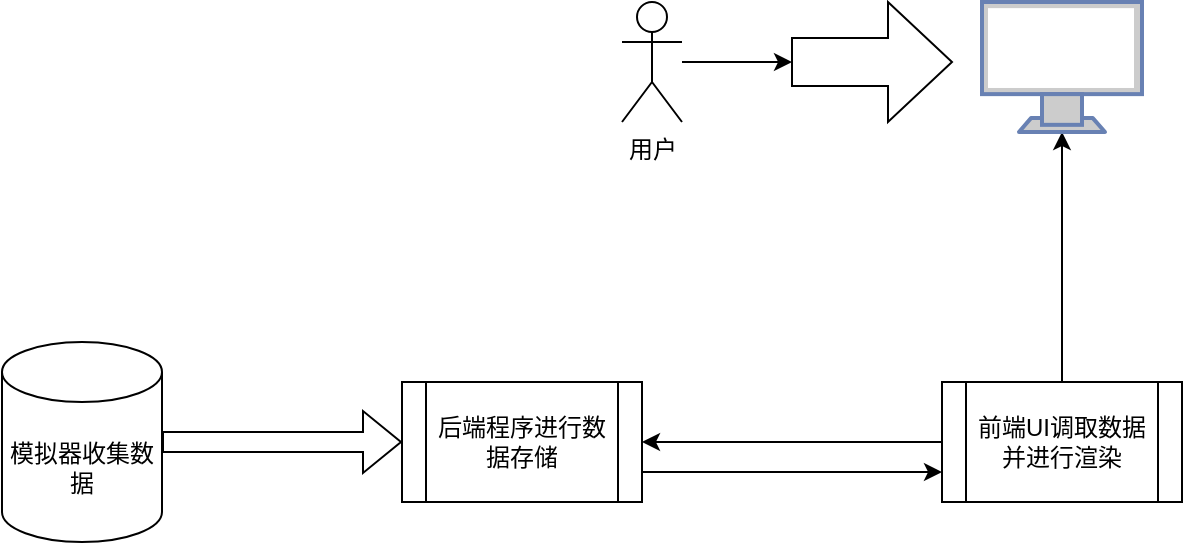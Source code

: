 <mxfile version="24.4.13" type="github">
  <diagram name="第 1 页" id="r00cZl-3LI38jmDTdXTs">
    <mxGraphModel dx="1290" dy="541" grid="1" gridSize="10" guides="1" tooltips="1" connect="1" arrows="1" fold="1" page="1" pageScale="1" pageWidth="827" pageHeight="1169" math="0" shadow="0">
      <root>
        <mxCell id="0" />
        <mxCell id="1" parent="0" />
        <mxCell id="PNf-T1HLbbfBdkEJ2iTG-1" value="模拟器收集数据" style="shape=cylinder3;whiteSpace=wrap;html=1;boundedLbl=1;backgroundOutline=1;size=15;" vertex="1" parent="1">
          <mxGeometry x="20" y="320" width="80" height="100" as="geometry" />
        </mxCell>
        <mxCell id="PNf-T1HLbbfBdkEJ2iTG-2" value="" style="shape=flexArrow;endArrow=classic;html=1;rounded=0;exitX=1;exitY=0.5;exitDx=0;exitDy=0;exitPerimeter=0;entryX=0;entryY=0.5;entryDx=0;entryDy=0;" edge="1" parent="1" source="PNf-T1HLbbfBdkEJ2iTG-1" target="PNf-T1HLbbfBdkEJ2iTG-3">
          <mxGeometry width="50" height="50" relative="1" as="geometry">
            <mxPoint x="210" y="390" as="sourcePoint" />
            <mxPoint x="240" y="370" as="targetPoint" />
          </mxGeometry>
        </mxCell>
        <mxCell id="PNf-T1HLbbfBdkEJ2iTG-3" value="后端程序进行数据存储" style="shape=process;whiteSpace=wrap;html=1;backgroundOutline=1;" vertex="1" parent="1">
          <mxGeometry x="220" y="340" width="120" height="60" as="geometry" />
        </mxCell>
        <mxCell id="PNf-T1HLbbfBdkEJ2iTG-4" value="前端UI调取数据并进行渲染" style="shape=process;whiteSpace=wrap;html=1;backgroundOutline=1;" vertex="1" parent="1">
          <mxGeometry x="490" y="340" width="120" height="60" as="geometry" />
        </mxCell>
        <mxCell id="PNf-T1HLbbfBdkEJ2iTG-5" value="" style="endArrow=classic;html=1;rounded=0;entryX=1;entryY=0.5;entryDx=0;entryDy=0;exitX=0;exitY=0.5;exitDx=0;exitDy=0;" edge="1" parent="1" source="PNf-T1HLbbfBdkEJ2iTG-4" target="PNf-T1HLbbfBdkEJ2iTG-3">
          <mxGeometry width="50" height="50" relative="1" as="geometry">
            <mxPoint x="400" y="500" as="sourcePoint" />
            <mxPoint x="450" y="450" as="targetPoint" />
          </mxGeometry>
        </mxCell>
        <mxCell id="PNf-T1HLbbfBdkEJ2iTG-6" value="" style="endArrow=classic;html=1;rounded=0;entryX=0;entryY=0.75;entryDx=0;entryDy=0;exitX=1;exitY=0.75;exitDx=0;exitDy=0;" edge="1" parent="1" source="PNf-T1HLbbfBdkEJ2iTG-3" target="PNf-T1HLbbfBdkEJ2iTG-4">
          <mxGeometry width="50" height="50" relative="1" as="geometry">
            <mxPoint x="410" y="480" as="sourcePoint" />
            <mxPoint x="460" y="430" as="targetPoint" />
          </mxGeometry>
        </mxCell>
        <mxCell id="PNf-T1HLbbfBdkEJ2iTG-14" value="" style="edgeStyle=orthogonalEdgeStyle;rounded=0;orthogonalLoop=1;jettySize=auto;html=1;" edge="1" parent="1" source="PNf-T1HLbbfBdkEJ2iTG-7" target="PNf-T1HLbbfBdkEJ2iTG-13">
          <mxGeometry relative="1" as="geometry" />
        </mxCell>
        <mxCell id="PNf-T1HLbbfBdkEJ2iTG-7" value="用户" style="shape=umlActor;verticalLabelPosition=bottom;verticalAlign=top;html=1;outlineConnect=0;" vertex="1" parent="1">
          <mxGeometry x="330" y="150" width="30" height="60" as="geometry" />
        </mxCell>
        <mxCell id="PNf-T1HLbbfBdkEJ2iTG-11" value="" style="endArrow=classic;html=1;rounded=0;exitX=0.5;exitY=0;exitDx=0;exitDy=0;entryX=0.5;entryY=1;entryDx=0;entryDy=0;entryPerimeter=0;" edge="1" parent="1" source="PNf-T1HLbbfBdkEJ2iTG-4" target="PNf-T1HLbbfBdkEJ2iTG-12">
          <mxGeometry width="50" height="50" relative="1" as="geometry">
            <mxPoint x="560" y="290" as="sourcePoint" />
            <mxPoint x="550" y="230" as="targetPoint" />
          </mxGeometry>
        </mxCell>
        <mxCell id="PNf-T1HLbbfBdkEJ2iTG-12" value="" style="fontColor=#0066CC;verticalAlign=top;verticalLabelPosition=bottom;labelPosition=center;align=center;html=1;outlineConnect=0;fillColor=#CCCCCC;strokeColor=#6881B3;gradientColor=none;gradientDirection=north;strokeWidth=2;shape=mxgraph.networks.monitor;" vertex="1" parent="1">
          <mxGeometry x="510" y="150" width="80" height="65" as="geometry" />
        </mxCell>
        <mxCell id="PNf-T1HLbbfBdkEJ2iTG-13" value="" style="shape=singleArrow;whiteSpace=wrap;html=1;arrowWidth=0.4;arrowSize=0.4;verticalAlign=top;" vertex="1" parent="1">
          <mxGeometry x="415" y="150" width="80" height="60" as="geometry" />
        </mxCell>
      </root>
    </mxGraphModel>
  </diagram>
</mxfile>
